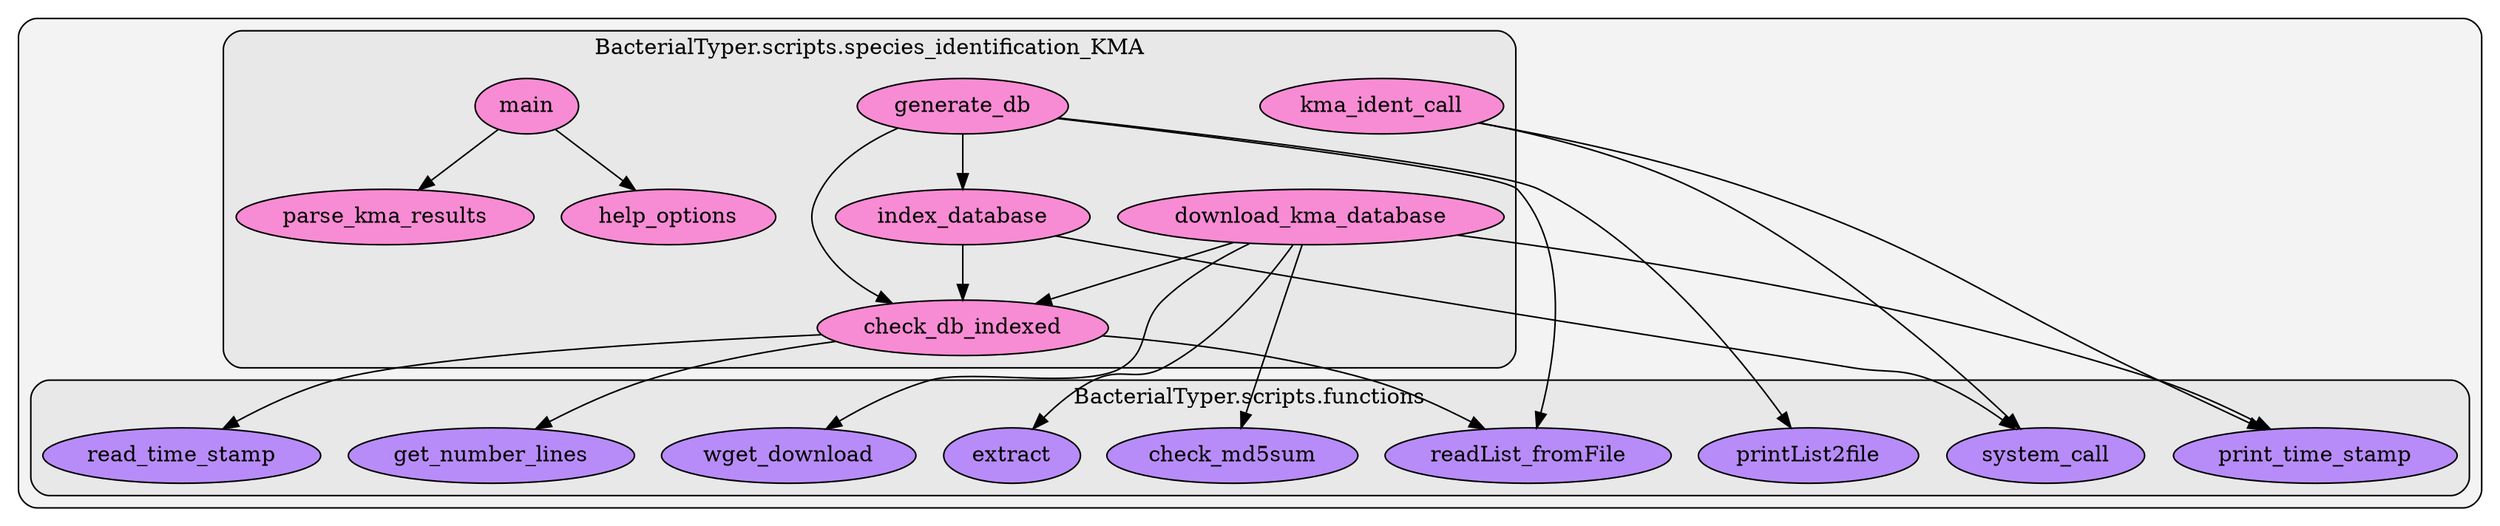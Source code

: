 digraph G {
    graph [spilines=ortho, rankdir=TB, clusterrank="local"];
    subgraph cluster_G {

        graph [style="filled,rounded",fillcolor="#80808018", label=""];
        subgraph cluster_BacterialTyper__scripts__functions {

            graph [style="filled,rounded",fillcolor="#80808018", label="BacterialTyper.scripts.functions"];
        }
        subgraph cluster_BacterialTyper__scripts__functions {

            graph [style="filled,rounded",fillcolor="#80808018", label="BacterialTyper.scripts.functions"];
        }
        subgraph cluster_BacterialTyper__scripts__functions {

            graph [style="filled,rounded",fillcolor="#80808018", label="BacterialTyper.scripts.functions"];
            BacterialTyper__scripts__functions__check_md5sum [label="check_md5sum", style="filled", fillcolor="#a365ffb2", fontcolor="#000000", group="33"];
        }
        subgraph cluster_BacterialTyper__scripts__functions {

            graph [style="filled,rounded",fillcolor="#80808018", label="BacterialTyper.scripts.functions"];
        }
        subgraph cluster_BacterialTyper__scripts__functions {

            graph [style="filled,rounded",fillcolor="#80808018", label="BacterialTyper.scripts.functions"];
        }
        subgraph cluster_BacterialTyper__scripts__functions {

            graph [style="filled,rounded",fillcolor="#80808018", label="BacterialTyper.scripts.functions"];
        }
        subgraph cluster_BacterialTyper__scripts__functions {

            graph [style="filled,rounded",fillcolor="#80808018", label="BacterialTyper.scripts.functions"];
        }
        subgraph cluster_BacterialTyper__scripts__functions {

            graph [style="filled,rounded",fillcolor="#80808018", label="BacterialTyper.scripts.functions"];
        }
        subgraph cluster_BacterialTyper__scripts__functions {

            graph [style="filled,rounded",fillcolor="#80808018", label="BacterialTyper.scripts.functions"];
        }
        subgraph cluster_BacterialTyper__scripts__functions {

            graph [style="filled,rounded",fillcolor="#80808018", label="BacterialTyper.scripts.functions"];
            BacterialTyper__scripts__functions__extract [label="extract", style="filled", fillcolor="#a365ffb2", fontcolor="#000000", group="33"];
        }
        subgraph cluster_BacterialTyper__scripts__functions {

            graph [style="filled,rounded",fillcolor="#80808018", label="BacterialTyper.scripts.functions"];
        }
        subgraph cluster_BacterialTyper__scripts__functions {

            graph [style="filled,rounded",fillcolor="#80808018", label="BacterialTyper.scripts.functions"];
        }
        subgraph cluster_BacterialTyper__scripts__functions {

            graph [style="filled,rounded",fillcolor="#80808018", label="BacterialTyper.scripts.functions"];
        }
        subgraph cluster_BacterialTyper__scripts__functions {

            graph [style="filled,rounded",fillcolor="#80808018", label="BacterialTyper.scripts.functions"];
        }
        subgraph cluster_BacterialTyper__scripts__functions {

            graph [style="filled,rounded",fillcolor="#80808018", label="BacterialTyper.scripts.functions"];
        }
        subgraph cluster_BacterialTyper__scripts__functions {

            graph [style="filled,rounded",fillcolor="#80808018", label="BacterialTyper.scripts.functions"];
        }
        subgraph cluster_BacterialTyper__scripts__functions {

            graph [style="filled,rounded",fillcolor="#80808018", label="BacterialTyper.scripts.functions"];
            BacterialTyper__scripts__functions__get_number_lines [label="get_number_lines", style="filled", fillcolor="#a365ffb2", fontcolor="#000000", group="33"];
        }
        subgraph cluster_BacterialTyper__scripts__functions {

            graph [style="filled,rounded",fillcolor="#80808018", label="BacterialTyper.scripts.functions"];
        }
        subgraph cluster_BacterialTyper__scripts__functions {

            graph [style="filled,rounded",fillcolor="#80808018", label="BacterialTyper.scripts.functions"];
        }
        subgraph cluster_BacterialTyper__scripts__functions {

            graph [style="filled,rounded",fillcolor="#80808018", label="BacterialTyper.scripts.functions"];
        }
        subgraph cluster_BacterialTyper__scripts__functions {

            graph [style="filled,rounded",fillcolor="#80808018", label="BacterialTyper.scripts.functions"];
        }
        subgraph cluster_BacterialTyper__scripts__functions {

            graph [style="filled,rounded",fillcolor="#80808018", label="BacterialTyper.scripts.functions"];
        }
        subgraph cluster_BacterialTyper__scripts__functions {

            graph [style="filled,rounded",fillcolor="#80808018", label="BacterialTyper.scripts.functions"];
        }
        subgraph cluster_BacterialTyper__scripts__functions {

            graph [style="filled,rounded",fillcolor="#80808018", label="BacterialTyper.scripts.functions"];
        }
        subgraph cluster_BacterialTyper__scripts__functions {

            graph [style="filled,rounded",fillcolor="#80808018", label="BacterialTyper.scripts.functions"];
        }
        subgraph cluster_BacterialTyper__scripts__functions {

            graph [style="filled,rounded",fillcolor="#80808018", label="BacterialTyper.scripts.functions"];
        }
        subgraph cluster_BacterialTyper__scripts__functions {

            graph [style="filled,rounded",fillcolor="#80808018", label="BacterialTyper.scripts.functions"];
            BacterialTyper__scripts__functions__printList2file [label="printList2file", style="filled", fillcolor="#a365ffb2", fontcolor="#000000", group="33"];
        }
        subgraph cluster_BacterialTyper__scripts__functions {

            graph [style="filled,rounded",fillcolor="#80808018", label="BacterialTyper.scripts.functions"];
        }
        subgraph cluster_BacterialTyper__scripts__functions {

            graph [style="filled,rounded",fillcolor="#80808018", label="BacterialTyper.scripts.functions"];
        }
        subgraph cluster_BacterialTyper__scripts__functions {

            graph [style="filled,rounded",fillcolor="#80808018", label="BacterialTyper.scripts.functions"];
            BacterialTyper__scripts__functions__print_time_stamp [label="print_time_stamp", style="filled", fillcolor="#a365ffb2", fontcolor="#000000", group="33"];
        }
        subgraph cluster_BacterialTyper__scripts__functions {

            graph [style="filled,rounded",fillcolor="#80808018", label="BacterialTyper.scripts.functions"];
        }
        subgraph cluster_BacterialTyper__scripts__functions {

            graph [style="filled,rounded",fillcolor="#80808018", label="BacterialTyper.scripts.functions"];
            BacterialTyper__scripts__functions__readList_fromFile [label="readList_fromFile", style="filled", fillcolor="#a365ffb2", fontcolor="#000000", group="33"];
        }
        subgraph cluster_BacterialTyper__scripts__functions {

            graph [style="filled,rounded",fillcolor="#80808018", label="BacterialTyper.scripts.functions"];
            BacterialTyper__scripts__functions__read_time_stamp [label="read_time_stamp", style="filled", fillcolor="#a365ffb2", fontcolor="#000000", group="33"];
        }
        subgraph cluster_BacterialTyper__scripts__functions {

            graph [style="filled,rounded",fillcolor="#80808018", label="BacterialTyper.scripts.functions"];
        }
        subgraph cluster_BacterialTyper__scripts__functions {

            graph [style="filled,rounded",fillcolor="#80808018", label="BacterialTyper.scripts.functions"];
        }
        subgraph cluster_BacterialTyper__scripts__functions {

            graph [style="filled,rounded",fillcolor="#80808018", label="BacterialTyper.scripts.functions"];
        }
        subgraph cluster_BacterialTyper__scripts__functions {

            graph [style="filled,rounded",fillcolor="#80808018", label="BacterialTyper.scripts.functions"];
            BacterialTyper__scripts__functions__system_call [label="system_call", style="filled", fillcolor="#a365ffb2", fontcolor="#000000", group="33"];
        }
        subgraph cluster_BacterialTyper__scripts__functions {

            graph [style="filled,rounded",fillcolor="#80808018", label="BacterialTyper.scripts.functions"];
        }
        subgraph cluster_BacterialTyper__scripts__functions {

            graph [style="filled,rounded",fillcolor="#80808018", label="BacterialTyper.scripts.functions"];
            BacterialTyper__scripts__functions__wget_download [label="wget_download", style="filled", fillcolor="#a365ffb2", fontcolor="#000000", group="33"];
        }
        subgraph cluster_BacterialTyper__scripts__species_identification_KMA {

            graph [style="filled,rounded",fillcolor="#80808018", label="BacterialTyper.scripts.species_identification_KMA"];
            BacterialTyper__scripts__species_identification_KMA__check_db_indexed [label="check_db_indexed", style="filled", fillcolor="#ff65cbb2", fontcolor="#000000", group="40"];
        }
        subgraph cluster_BacterialTyper__scripts__species_identification_KMA {

            graph [style="filled,rounded",fillcolor="#80808018", label="BacterialTyper.scripts.species_identification_KMA"];
            BacterialTyper__scripts__species_identification_KMA__download_kma_database [label="download_kma_database", style="filled", fillcolor="#ff65cbb2", fontcolor="#000000", group="40"];
        }
        subgraph cluster_BacterialTyper__scripts__species_identification_KMA {

            graph [style="filled,rounded",fillcolor="#80808018", label="BacterialTyper.scripts.species_identification_KMA"];
            BacterialTyper__scripts__species_identification_KMA__generate_db [label="generate_db", style="filled", fillcolor="#ff65cbb2", fontcolor="#000000", group="40"];
        }
        subgraph cluster_BacterialTyper__scripts__species_identification_KMA {

            graph [style="filled,rounded",fillcolor="#80808018", label="BacterialTyper.scripts.species_identification_KMA"];
        }
        subgraph cluster_BacterialTyper__scripts__species_identification_KMA {

            graph [style="filled,rounded",fillcolor="#80808018", label="BacterialTyper.scripts.species_identification_KMA"];
            BacterialTyper__scripts__species_identification_KMA__help_options [label="help_options", style="filled", fillcolor="#ff65cbb2", fontcolor="#000000", group="40"];
        }
        subgraph cluster_BacterialTyper__scripts__species_identification_KMA {

            graph [style="filled,rounded",fillcolor="#80808018", label="BacterialTyper.scripts.species_identification_KMA"];
            BacterialTyper__scripts__species_identification_KMA__index_database [label="index_database", style="filled", fillcolor="#ff65cbb2", fontcolor="#000000", group="40"];
        }
        subgraph cluster_BacterialTyper__scripts__species_identification_KMA {

            graph [style="filled,rounded",fillcolor="#80808018", label="BacterialTyper.scripts.species_identification_KMA"];
            BacterialTyper__scripts__species_identification_KMA__kma_ident_call [label="kma_ident_call", style="filled", fillcolor="#ff65cbb2", fontcolor="#000000", group="40"];
        }
        subgraph cluster_BacterialTyper__scripts__species_identification_KMA {

            graph [style="filled,rounded",fillcolor="#80808018", label="BacterialTyper.scripts.species_identification_KMA"];
            BacterialTyper__scripts__species_identification_KMA__main [label="main", style="filled", fillcolor="#ff65cbb2", fontcolor="#000000", group="40"];
        }
        subgraph cluster_BacterialTyper__scripts__species_identification_KMA {

            graph [style="filled,rounded",fillcolor="#80808018", label="BacterialTyper.scripts.species_identification_KMA"];
            BacterialTyper__scripts__species_identification_KMA__parse_kma_results [label="parse_kma_results", style="filled", fillcolor="#ff65cbb2", fontcolor="#000000", group="40"];
        }
    }
        BacterialTyper__scripts__species_identification_KMA__download_kma_database -> BacterialTyper__scripts__functions__wget_download [style="solid", color="#000000"];
        BacterialTyper__scripts__species_identification_KMA__download_kma_database -> BacterialTyper__scripts__functions__extract [style="solid", color="#000000"];
        BacterialTyper__scripts__species_identification_KMA__download_kma_database -> BacterialTyper__scripts__functions__print_time_stamp [style="solid", color="#000000"];
        BacterialTyper__scripts__species_identification_KMA__download_kma_database -> BacterialTyper__scripts__functions__check_md5sum [style="solid", color="#000000"];
        BacterialTyper__scripts__species_identification_KMA__download_kma_database -> BacterialTyper__scripts__species_identification_KMA__check_db_indexed [style="solid", color="#000000"];
        BacterialTyper__scripts__species_identification_KMA__check_db_indexed -> BacterialTyper__scripts__functions__readList_fromFile [style="solid", color="#000000"];
        BacterialTyper__scripts__species_identification_KMA__check_db_indexed -> BacterialTyper__scripts__functions__get_number_lines [style="solid", color="#000000"];
        BacterialTyper__scripts__species_identification_KMA__check_db_indexed -> BacterialTyper__scripts__functions__read_time_stamp [style="solid", color="#000000"];
        BacterialTyper__scripts__species_identification_KMA__index_database -> BacterialTyper__scripts__functions__system_call [style="solid", color="#000000"];
        BacterialTyper__scripts__species_identification_KMA__index_database -> BacterialTyper__scripts__species_identification_KMA__check_db_indexed [style="solid", color="#000000"];
        BacterialTyper__scripts__species_identification_KMA__generate_db -> BacterialTyper__scripts__species_identification_KMA__index_database [style="solid", color="#000000"];
        BacterialTyper__scripts__species_identification_KMA__generate_db -> BacterialTyper__scripts__functions__readList_fromFile [style="solid", color="#000000"];
        BacterialTyper__scripts__species_identification_KMA__generate_db -> BacterialTyper__scripts__functions__printList2file [style="solid", color="#000000"];
        BacterialTyper__scripts__species_identification_KMA__generate_db -> BacterialTyper__scripts__species_identification_KMA__check_db_indexed [style="solid", color="#000000"];
        BacterialTyper__scripts__species_identification_KMA__kma_ident_call -> BacterialTyper__scripts__functions__system_call [style="solid", color="#000000"];
        BacterialTyper__scripts__species_identification_KMA__kma_ident_call -> BacterialTyper__scripts__functions__print_time_stamp [style="solid", color="#000000"];
        BacterialTyper__scripts__species_identification_KMA__main -> BacterialTyper__scripts__species_identification_KMA__help_options [style="solid", color="#000000"];
        BacterialTyper__scripts__species_identification_KMA__main -> BacterialTyper__scripts__species_identification_KMA__parse_kma_results [style="solid", color="#000000"];
    }
